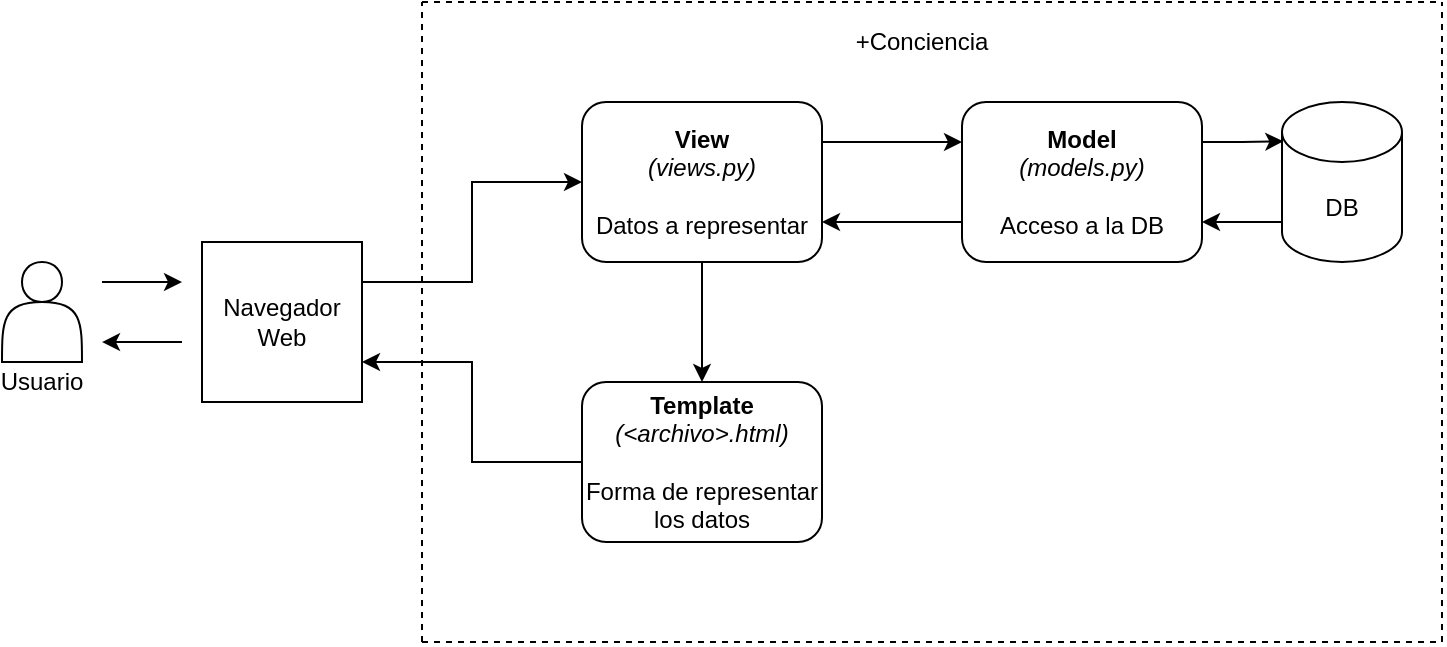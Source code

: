 <mxfile version="14.6.10" type="device"><diagram id="XMbWSXVPCAKno771FSPP" name="Page-1"><mxGraphModel dx="942" dy="614" grid="1" gridSize="10" guides="1" tooltips="1" connect="1" arrows="1" fold="1" page="1" pageScale="1" pageWidth="827" pageHeight="1169" math="0" shadow="0"><root><mxCell id="0"/><mxCell id="1" parent="0"/><mxCell id="oTrEZH0aBPkL33tWVQf3-1" value="Navegador Web" style="whiteSpace=wrap;html=1;aspect=fixed;" vertex="1" parent="1"><mxGeometry x="140" y="200" width="80" height="80" as="geometry"/></mxCell><mxCell id="oTrEZH0aBPkL33tWVQf3-28" style="edgeStyle=orthogonalEdgeStyle;rounded=0;orthogonalLoop=1;jettySize=auto;html=1;exitX=-0.006;exitY=0.75;exitDx=0;exitDy=0;exitPerimeter=0;entryX=1;entryY=0.75;entryDx=0;entryDy=0;" edge="1" parent="1" source="oTrEZH0aBPkL33tWVQf3-3" target="oTrEZH0aBPkL33tWVQf3-6"><mxGeometry relative="1" as="geometry"/></mxCell><mxCell id="oTrEZH0aBPkL33tWVQf3-3" value="DB" style="shape=cylinder3;whiteSpace=wrap;html=1;boundedLbl=1;backgroundOutline=1;size=15;" vertex="1" parent="1"><mxGeometry x="680" y="130" width="60" height="80" as="geometry"/></mxCell><mxCell id="oTrEZH0aBPkL33tWVQf3-5" value="" style="shape=actor;whiteSpace=wrap;html=1;" vertex="1" parent="1"><mxGeometry x="40" y="210" width="40" height="50" as="geometry"/></mxCell><mxCell id="oTrEZH0aBPkL33tWVQf3-25" style="edgeStyle=orthogonalEdgeStyle;rounded=0;orthogonalLoop=1;jettySize=auto;html=1;exitX=0;exitY=0.75;exitDx=0;exitDy=0;entryX=1;entryY=0.75;entryDx=0;entryDy=0;" edge="1" parent="1" source="oTrEZH0aBPkL33tWVQf3-6" target="oTrEZH0aBPkL33tWVQf3-16"><mxGeometry relative="1" as="geometry"/></mxCell><mxCell id="oTrEZH0aBPkL33tWVQf3-27" style="edgeStyle=orthogonalEdgeStyle;rounded=0;orthogonalLoop=1;jettySize=auto;html=1;exitX=1;exitY=0.25;exitDx=0;exitDy=0;entryX=0.011;entryY=0.246;entryDx=0;entryDy=0;entryPerimeter=0;" edge="1" parent="1" source="oTrEZH0aBPkL33tWVQf3-6" target="oTrEZH0aBPkL33tWVQf3-3"><mxGeometry relative="1" as="geometry"/></mxCell><mxCell id="oTrEZH0aBPkL33tWVQf3-6" value="&lt;b&gt;Model&lt;/b&gt;&lt;br&gt;&lt;i&gt;(models.py)&lt;/i&gt;&lt;br&gt;&lt;br&gt;Acceso a la DB" style="rounded=1;whiteSpace=wrap;html=1;" vertex="1" parent="1"><mxGeometry x="520" y="130" width="120" height="80" as="geometry"/></mxCell><mxCell id="oTrEZH0aBPkL33tWVQf3-8" value="" style="endArrow=classic;html=1;rounded=0;edgeStyle=orthogonalEdgeStyle;" edge="1" parent="1"><mxGeometry width="50" height="50" relative="1" as="geometry"><mxPoint x="90" y="220" as="sourcePoint"/><mxPoint x="130" y="220" as="targetPoint"/><Array as="points"><mxPoint x="110" y="220"/><mxPoint x="110" y="220"/></Array></mxGeometry></mxCell><mxCell id="oTrEZH0aBPkL33tWVQf3-9" value="" style="endArrow=classic;html=1;rounded=0;edgeStyle=orthogonalEdgeStyle;" edge="1" parent="1"><mxGeometry width="50" height="50" relative="1" as="geometry"><mxPoint x="130" y="250.01" as="sourcePoint"/><mxPoint x="90" y="250.01" as="targetPoint"/><Array as="points"><mxPoint x="120" y="250.01"/><mxPoint x="120" y="250.01"/></Array></mxGeometry></mxCell><mxCell id="oTrEZH0aBPkL33tWVQf3-13" value="" style="endArrow=classic;html=1;rounded=0;edgeStyle=orthogonalEdgeStyle;entryX=0;entryY=0.5;entryDx=0;entryDy=0;exitX=1;exitY=0.25;exitDx=0;exitDy=0;" edge="1" parent="1" source="oTrEZH0aBPkL33tWVQf3-1" target="oTrEZH0aBPkL33tWVQf3-16"><mxGeometry width="50" height="50" relative="1" as="geometry"><mxPoint x="230" y="220.0" as="sourcePoint"/><mxPoint x="313.97" y="170.05" as="targetPoint"/><Array as="points"/></mxGeometry></mxCell><mxCell id="oTrEZH0aBPkL33tWVQf3-14" value="" style="endArrow=classic;html=1;rounded=0;edgeStyle=orthogonalEdgeStyle;exitX=0;exitY=0.5;exitDx=0;exitDy=0;entryX=1;entryY=0.75;entryDx=0;entryDy=0;" edge="1" parent="1" source="oTrEZH0aBPkL33tWVQf3-15" target="oTrEZH0aBPkL33tWVQf3-1"><mxGeometry width="50" height="50" relative="1" as="geometry"><mxPoint x="313.97" y="309.79" as="sourcePoint"/><mxPoint x="230" y="250.03" as="targetPoint"/><Array as="points"/></mxGeometry></mxCell><mxCell id="oTrEZH0aBPkL33tWVQf3-15" value="&lt;b&gt;Template&lt;br&gt;&lt;/b&gt;&lt;i&gt;(&amp;lt;archivo&amp;gt;.html)&lt;/i&gt;&lt;br&gt;&lt;br&gt;Forma de representar los datos" style="rounded=1;whiteSpace=wrap;html=1;" vertex="1" parent="1"><mxGeometry x="330" y="270" width="120" height="80" as="geometry"/></mxCell><mxCell id="oTrEZH0aBPkL33tWVQf3-24" style="edgeStyle=orthogonalEdgeStyle;rounded=0;orthogonalLoop=1;jettySize=auto;html=1;exitX=1;exitY=0.25;exitDx=0;exitDy=0;entryX=0;entryY=0.25;entryDx=0;entryDy=0;" edge="1" parent="1" source="oTrEZH0aBPkL33tWVQf3-16" target="oTrEZH0aBPkL33tWVQf3-6"><mxGeometry relative="1" as="geometry"/></mxCell><mxCell id="oTrEZH0aBPkL33tWVQf3-26" style="edgeStyle=orthogonalEdgeStyle;rounded=0;orthogonalLoop=1;jettySize=auto;html=1;exitX=0.5;exitY=1;exitDx=0;exitDy=0;entryX=0.5;entryY=0;entryDx=0;entryDy=0;" edge="1" parent="1" source="oTrEZH0aBPkL33tWVQf3-16" target="oTrEZH0aBPkL33tWVQf3-15"><mxGeometry relative="1" as="geometry"/></mxCell><mxCell id="oTrEZH0aBPkL33tWVQf3-16" value="&lt;b&gt;View&lt;/b&gt;&lt;i&gt;&lt;br&gt;(views.py)&lt;br&gt;&lt;/i&gt;&lt;br&gt;Datos a representar" style="rounded=1;whiteSpace=wrap;html=1;" vertex="1" parent="1"><mxGeometry x="330" y="130" width="120" height="80" as="geometry"/></mxCell><mxCell id="oTrEZH0aBPkL33tWVQf3-29" value="" style="endArrow=none;dashed=1;html=1;rounded=0;edgeStyle=orthogonalEdgeStyle;" edge="1" parent="1"><mxGeometry width="50" height="50" relative="1" as="geometry"><mxPoint x="250" y="80" as="sourcePoint"/><mxPoint x="760" y="80" as="targetPoint"/></mxGeometry></mxCell><mxCell id="oTrEZH0aBPkL33tWVQf3-34" value="" style="endArrow=none;dashed=1;html=1;rounded=0;edgeStyle=orthogonalEdgeStyle;" edge="1" parent="1"><mxGeometry width="50" height="50" relative="1" as="geometry"><mxPoint x="250" y="400" as="sourcePoint"/><mxPoint x="760" y="400" as="targetPoint"/></mxGeometry></mxCell><mxCell id="oTrEZH0aBPkL33tWVQf3-35" value="" style="endArrow=none;dashed=1;html=1;rounded=0;edgeStyle=orthogonalEdgeStyle;" edge="1" parent="1"><mxGeometry width="50" height="50" relative="1" as="geometry"><mxPoint x="760" y="400" as="sourcePoint"/><mxPoint x="760" y="80" as="targetPoint"/></mxGeometry></mxCell><mxCell id="oTrEZH0aBPkL33tWVQf3-36" value="" style="endArrow=none;dashed=1;html=1;rounded=0;edgeStyle=orthogonalEdgeStyle;" edge="1" parent="1"><mxGeometry width="50" height="50" relative="1" as="geometry"><mxPoint x="250" y="400" as="sourcePoint"/><mxPoint x="250" y="80" as="targetPoint"/></mxGeometry></mxCell><mxCell id="oTrEZH0aBPkL33tWVQf3-37" value="+Conciencia" style="text;html=1;strokeColor=none;fillColor=none;align=center;verticalAlign=middle;whiteSpace=wrap;rounded=0;shadow=0;glass=0;dashed=1;" vertex="1" parent="1"><mxGeometry x="460" y="90" width="80" height="20" as="geometry"/></mxCell><mxCell id="oTrEZH0aBPkL33tWVQf3-38" value="Usuario" style="text;html=1;strokeColor=none;fillColor=none;align=center;verticalAlign=middle;whiteSpace=wrap;rounded=0;shadow=0;glass=0;dashed=1;" vertex="1" parent="1"><mxGeometry x="40" y="260" width="40" height="20" as="geometry"/></mxCell></root></mxGraphModel></diagram></mxfile>
